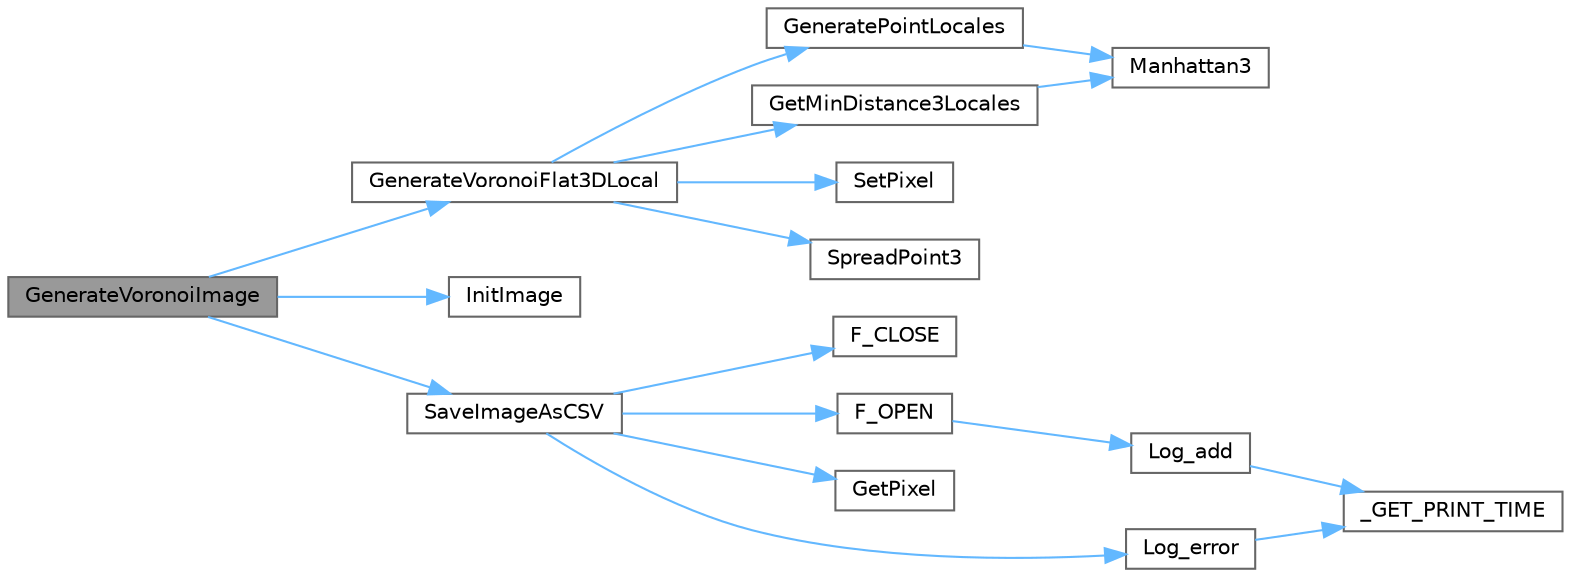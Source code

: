 digraph "GenerateVoronoiImage"
{
 // LATEX_PDF_SIZE
  bgcolor="transparent";
  edge [fontname=Helvetica,fontsize=10,labelfontname=Helvetica,labelfontsize=10];
  node [fontname=Helvetica,fontsize=10,shape=box,height=0.2,width=0.4];
  rankdir="LR";
  Node1 [id="Node000001",label="GenerateVoronoiImage",height=0.2,width=0.4,color="gray40", fillcolor="grey60", style="filled", fontcolor="black",tooltip=" "];
  Node1 -> Node2 [id="edge49_Node000001_Node000002",color="steelblue1",style="solid",tooltip=" "];
  Node2 [id="Node000002",label="GenerateVoronoiFlat3DLocal",height=0.2,width=0.4,color="grey40", fillcolor="white", style="filled",URL="$d5/d40/synthetic__image__generator_8c.html#a4f7681c24ad008b5b20f8147d2938bb0",tooltip="Faster Method for Generating Voronoi Diagrams."];
  Node2 -> Node3 [id="edge50_Node000002_Node000003",color="steelblue1",style="solid",tooltip=" "];
  Node3 [id="Node000003",label="GeneratePointLocales",height=0.2,width=0.4,color="grey40", fillcolor="white", style="filled",URL="$d5/d40/synthetic__image__generator_8c.html#a2d4e6084981252d94b4287b36e85aec7",tooltip=" "];
  Node3 -> Node4 [id="edge51_Node000003_Node000004",color="steelblue1",style="solid",tooltip=" "];
  Node4 [id="Node000004",label="Manhattan3",height=0.2,width=0.4,color="grey40", fillcolor="white", style="filled",URL="$d3/d2d/math__functions_8c.html#ace80df346398f6e153166e87cee41d47",tooltip=" "];
  Node2 -> Node5 [id="edge52_Node000002_Node000005",color="steelblue1",style="solid",tooltip=" "];
  Node5 [id="Node000005",label="GetMinDistance3Locales",height=0.2,width=0.4,color="grey40", fillcolor="white", style="filled",URL="$d5/d40/synthetic__image__generator_8c.html#ae17850a552864500c4f1e1f80b8add6a",tooltip=" "];
  Node5 -> Node4 [id="edge53_Node000005_Node000004",color="steelblue1",style="solid",tooltip=" "];
  Node2 -> Node6 [id="edge54_Node000002_Node000006",color="steelblue1",style="solid",tooltip=" "];
  Node6 [id="Node000006",label="SetPixel",height=0.2,width=0.4,color="grey40", fillcolor="white", style="filled",URL="$d3/d10/image_8c.html#aefaa1253ccc17864ac32b9d685b821d4",tooltip=" "];
  Node2 -> Node7 [id="edge55_Node000002_Node000007",color="steelblue1",style="solid",tooltip=" "];
  Node7 [id="Node000007",label="SpreadPoint3",height=0.2,width=0.4,color="grey40", fillcolor="white", style="filled",URL="$d5/d40/synthetic__image__generator_8c.html#ab7214af202e08fe839b1623f5f783f59",tooltip=" "];
  Node1 -> Node8 [id="edge56_Node000001_Node000008",color="steelblue1",style="solid",tooltip=" "];
  Node8 [id="Node000008",label="InitImage",height=0.2,width=0.4,color="grey40", fillcolor="white", style="filled",URL="$d3/d10/image_8c.html#a61b8047c5bba5a89979d65847e4103b1",tooltip=" "];
  Node1 -> Node9 [id="edge57_Node000001_Node000009",color="steelblue1",style="solid",tooltip=" "];
  Node9 [id="Node000009",label="SaveImageAsCSV",height=0.2,width=0.4,color="grey40", fillcolor="white", style="filled",URL="$df/df6/csv-io_8c.html#a214fc383a5cb483508da7bb0449a9528",tooltip=" "];
  Node9 -> Node10 [id="edge58_Node000009_Node000010",color="steelblue1",style="solid",tooltip=" "];
  Node10 [id="Node000010",label="F_CLOSE",height=0.2,width=0.4,color="grey40", fillcolor="white", style="filled",URL="$d9/da2/file___i_o_8c.html#ad62e6a72675aa7b389460e97f4e6d998",tooltip=" "];
  Node9 -> Node11 [id="edge59_Node000009_Node000011",color="steelblue1",style="solid",tooltip=" "];
  Node11 [id="Node000011",label="F_OPEN",height=0.2,width=0.4,color="grey40", fillcolor="white", style="filled",URL="$d9/da2/file___i_o_8c.html#a05d25080a4592a86386f6d0d3d48496c",tooltip=" "];
  Node11 -> Node12 [id="edge60_Node000011_Node000012",color="steelblue1",style="solid",tooltip=" "];
  Node12 [id="Node000012",label="Log_add",height=0.2,width=0.4,color="grey40", fillcolor="white", style="filled",URL="$d7/d02/logs_8c.html#a61353ebf0328d8bd1f61f224305e64bb",tooltip=" "];
  Node12 -> Node13 [id="edge61_Node000012_Node000013",color="steelblue1",style="solid",tooltip=" "];
  Node13 [id="Node000013",label="_GET_PRINT_TIME",height=0.2,width=0.4,color="grey40", fillcolor="white", style="filled",URL="$d7/d02/logs_8c.html#a89eb41300c751659cb27ad5955449bdc",tooltip=" "];
  Node9 -> Node14 [id="edge62_Node000009_Node000014",color="steelblue1",style="solid",tooltip=" "];
  Node14 [id="Node000014",label="GetPixel",height=0.2,width=0.4,color="grey40", fillcolor="white", style="filled",URL="$d3/d10/image_8c.html#a78477801fe183cdf32e60df1c92b7320",tooltip=" "];
  Node9 -> Node15 [id="edge63_Node000009_Node000015",color="steelblue1",style="solid",tooltip=" "];
  Node15 [id="Node000015",label="Log_error",height=0.2,width=0.4,color="grey40", fillcolor="white", style="filled",URL="$d7/d02/logs_8c.html#ad795690a809192117add6898be812267",tooltip=" "];
  Node15 -> Node13 [id="edge64_Node000015_Node000013",color="steelblue1",style="solid",tooltip=" "];
}
